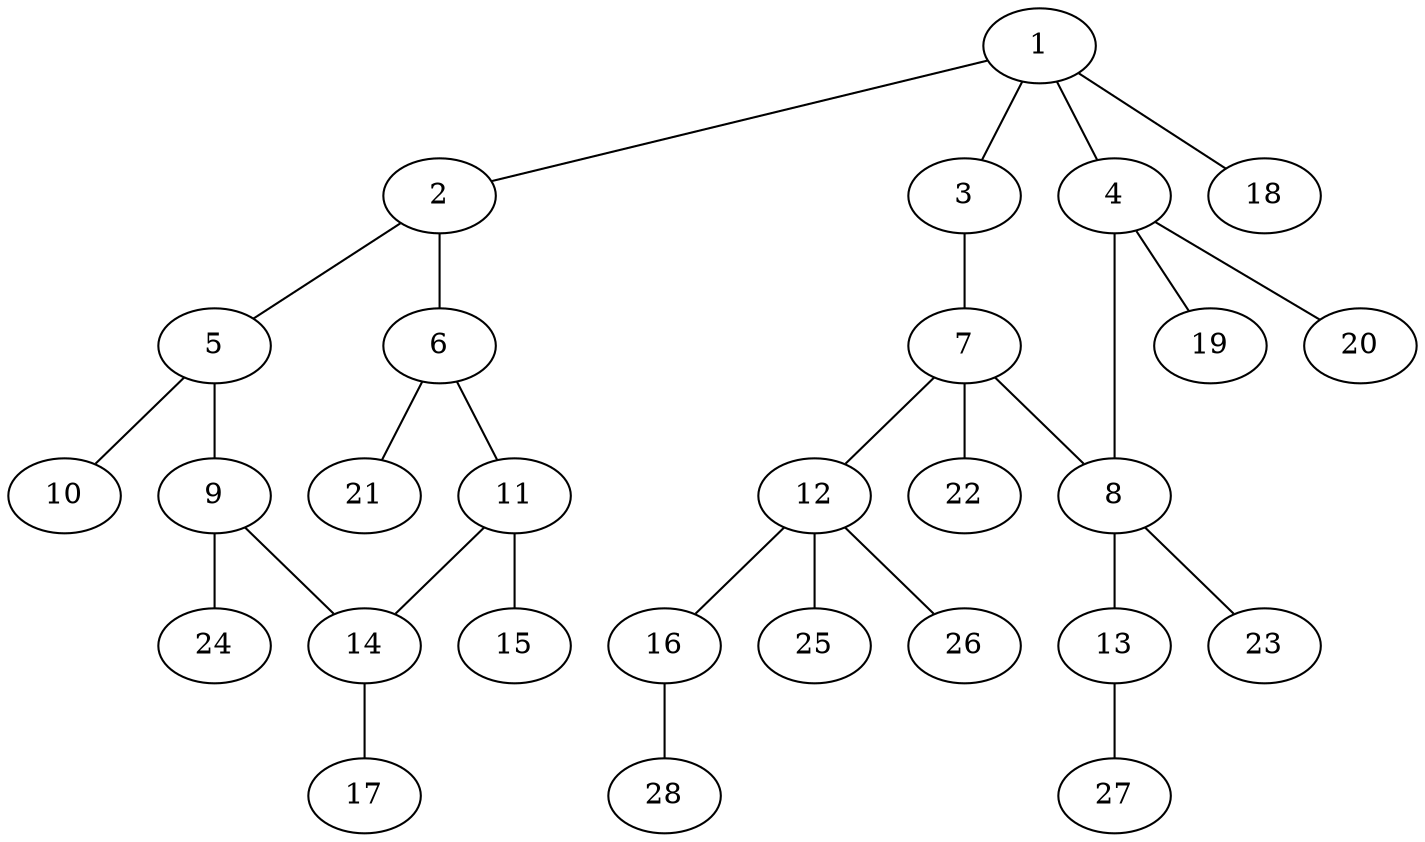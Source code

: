 graph molecule_4123 {
	1	 [chem=C];
	2	 [chem=N];
	1 -- 2	 [valence=1];
	3	 [chem=O];
	1 -- 3	 [valence=1];
	4	 [chem=C];
	1 -- 4	 [valence=1];
	18	 [chem=H];
	1 -- 18	 [valence=1];
	5	 [chem=C];
	2 -- 5	 [valence=1];
	6	 [chem=C];
	2 -- 6	 [valence=1];
	7	 [chem=C];
	3 -- 7	 [valence=1];
	8	 [chem=C];
	4 -- 8	 [valence=1];
	19	 [chem=H];
	4 -- 19	 [valence=1];
	20	 [chem=H];
	4 -- 20	 [valence=1];
	9	 [chem=N];
	5 -- 9	 [valence=1];
	10	 [chem=O];
	5 -- 10	 [valence=2];
	11	 [chem=C];
	6 -- 11	 [valence=2];
	21	 [chem=H];
	6 -- 21	 [valence=1];
	7 -- 8	 [valence=1];
	12	 [chem=C];
	7 -- 12	 [valence=1];
	22	 [chem=H];
	7 -- 22	 [valence=1];
	13	 [chem=O];
	8 -- 13	 [valence=1];
	23	 [chem=H];
	8 -- 23	 [valence=1];
	14	 [chem=C];
	9 -- 14	 [valence=1];
	24	 [chem=H];
	9 -- 24	 [valence=1];
	11 -- 14	 [valence=1];
	15	 [chem=Br];
	11 -- 15	 [valence=1];
	16	 [chem=O];
	12 -- 16	 [valence=1];
	25	 [chem=H];
	12 -- 25	 [valence=1];
	26	 [chem=H];
	12 -- 26	 [valence=1];
	27	 [chem=H];
	13 -- 27	 [valence=1];
	17	 [chem=O];
	14 -- 17	 [valence=2];
	28	 [chem=H];
	16 -- 28	 [valence=1];
}
